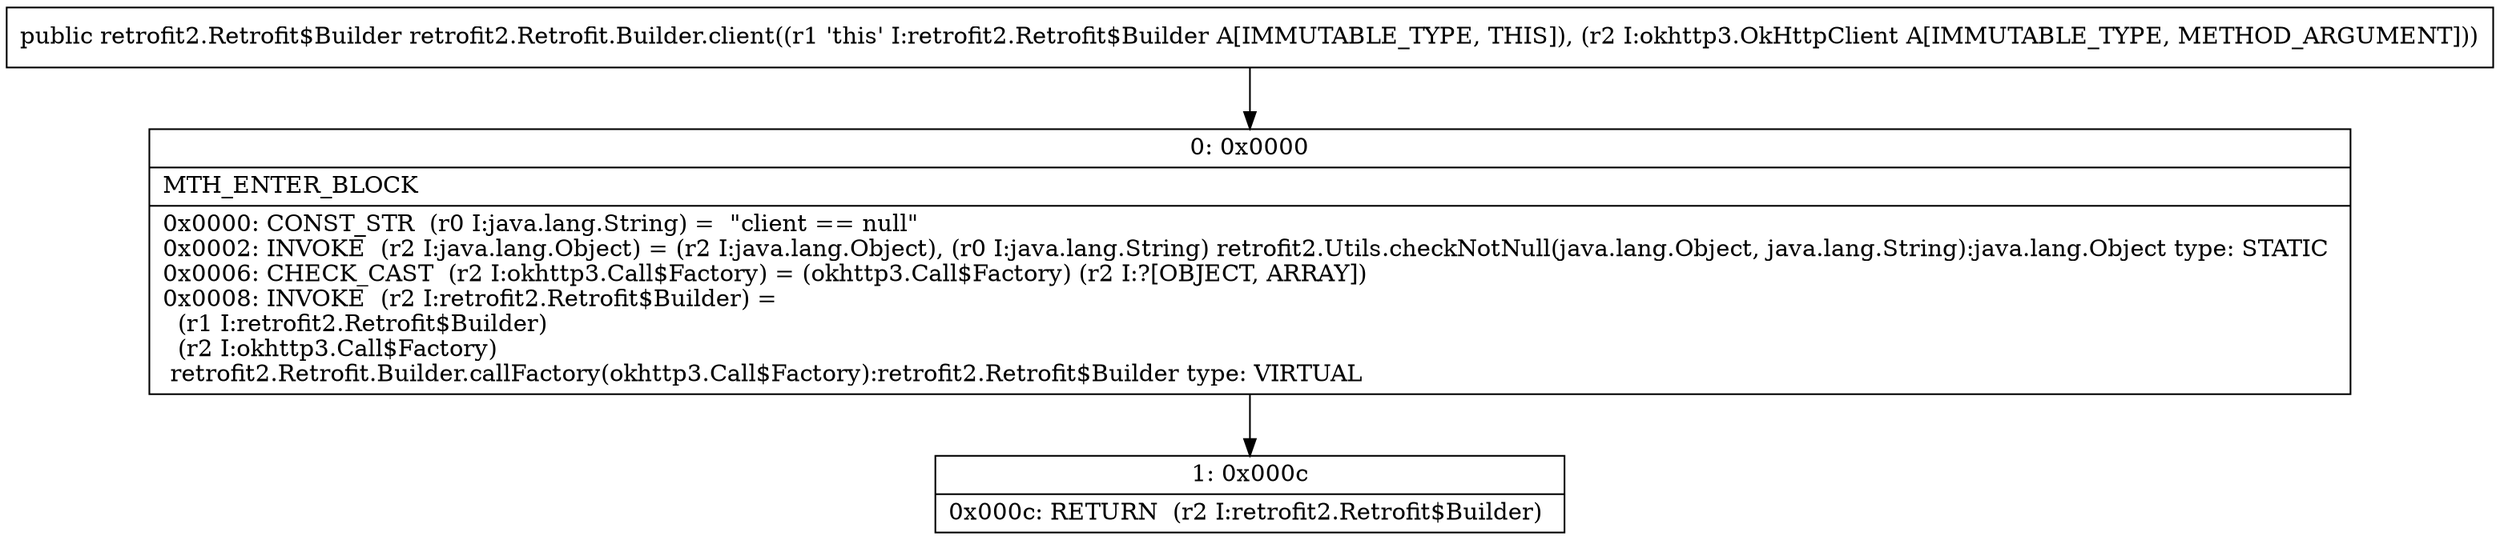 digraph "CFG forretrofit2.Retrofit.Builder.client(Lokhttp3\/OkHttpClient;)Lretrofit2\/Retrofit$Builder;" {
Node_0 [shape=record,label="{0\:\ 0x0000|MTH_ENTER_BLOCK\l|0x0000: CONST_STR  (r0 I:java.lang.String) =  \"client == null\" \l0x0002: INVOKE  (r2 I:java.lang.Object) = (r2 I:java.lang.Object), (r0 I:java.lang.String) retrofit2.Utils.checkNotNull(java.lang.Object, java.lang.String):java.lang.Object type: STATIC \l0x0006: CHECK_CAST  (r2 I:okhttp3.Call$Factory) = (okhttp3.Call$Factory) (r2 I:?[OBJECT, ARRAY]) \l0x0008: INVOKE  (r2 I:retrofit2.Retrofit$Builder) = \l  (r1 I:retrofit2.Retrofit$Builder)\l  (r2 I:okhttp3.Call$Factory)\l retrofit2.Retrofit.Builder.callFactory(okhttp3.Call$Factory):retrofit2.Retrofit$Builder type: VIRTUAL \l}"];
Node_1 [shape=record,label="{1\:\ 0x000c|0x000c: RETURN  (r2 I:retrofit2.Retrofit$Builder) \l}"];
MethodNode[shape=record,label="{public retrofit2.Retrofit$Builder retrofit2.Retrofit.Builder.client((r1 'this' I:retrofit2.Retrofit$Builder A[IMMUTABLE_TYPE, THIS]), (r2 I:okhttp3.OkHttpClient A[IMMUTABLE_TYPE, METHOD_ARGUMENT])) }"];
MethodNode -> Node_0;
Node_0 -> Node_1;
}


